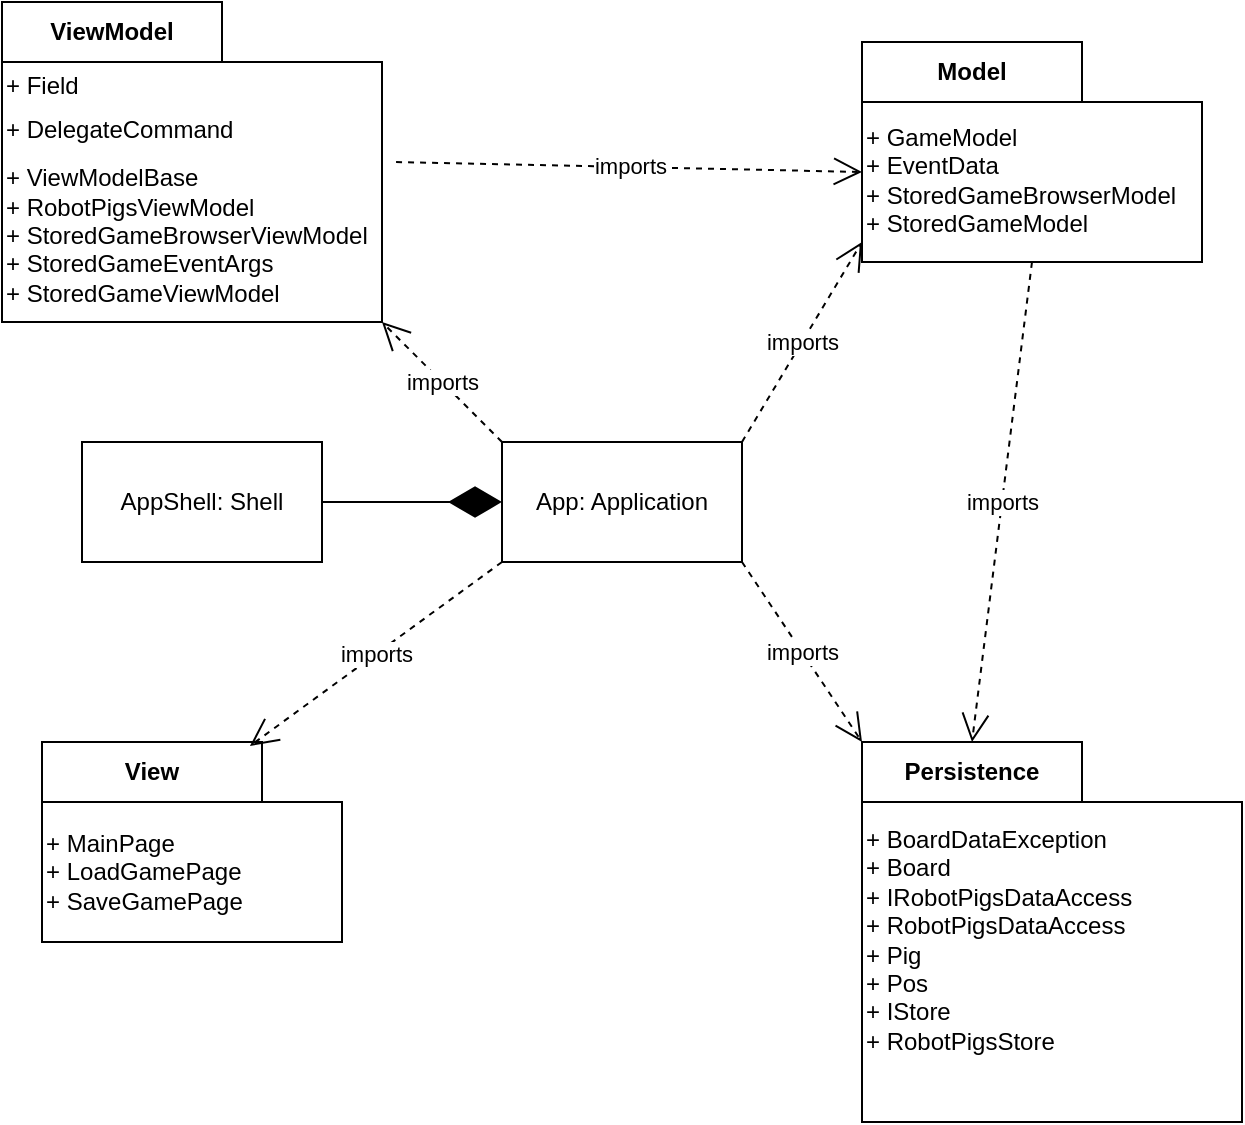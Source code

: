 <mxfile version="22.1.5" type="device">
  <diagram id="C5RBs43oDa-KdzZeNtuy" name="Page-1">
    <mxGraphModel dx="664" dy="733" grid="1" gridSize="10" guides="1" tooltips="1" connect="1" arrows="1" fold="1" page="1" pageScale="1" pageWidth="827" pageHeight="1169" math="0" shadow="0">
      <root>
        <mxCell id="WIyWlLk6GJQsqaUBKTNV-0" />
        <mxCell id="WIyWlLk6GJQsqaUBKTNV-1" parent="WIyWlLk6GJQsqaUBKTNV-0" />
        <mxCell id="1Ao1S5c9GzcIyneHMMPC-3" value="ViewModel" style="shape=folder;fontStyle=1;tabWidth=110;tabHeight=30;tabPosition=left;html=1;boundedLbl=1;labelInHeader=1;container=1;collapsible=0;whiteSpace=wrap;" parent="WIyWlLk6GJQsqaUBKTNV-1" vertex="1">
          <mxGeometry x="90" y="40" width="190" height="160" as="geometry" />
        </mxCell>
        <mxCell id="1Ao1S5c9GzcIyneHMMPC-4" value="&lt;p style=&quot;line-height: 80%;&quot;&gt;+ Field&lt;/p&gt;&lt;p style=&quot;line-height: 80%;&quot;&gt;+ DelegateCommand&lt;/p&gt;&lt;div align=&quot;left&quot;&gt;+ ViewModelBase&lt;/div&gt;&lt;div align=&quot;left&quot;&gt;+ RobotPigsViewModel&lt;/div&gt;&lt;div align=&quot;left&quot;&gt;+ StoredGameBrowserViewModel&lt;/div&gt;&lt;div align=&quot;left&quot;&gt;+ StoredGameEventArgs&lt;/div&gt;&lt;div align=&quot;left&quot;&gt;+ StoredGameViewModel&lt;br&gt;&lt;/div&gt;&lt;p&gt;&lt;/p&gt;" style="html=1;strokeColor=none;resizeWidth=1;resizeHeight=1;fillColor=none;part=1;connectable=0;allowArrows=0;deletable=0;whiteSpace=wrap;align=left;" parent="1Ao1S5c9GzcIyneHMMPC-3" vertex="1">
          <mxGeometry width="190" height="130" relative="1" as="geometry">
            <mxPoint y="30" as="offset" />
          </mxGeometry>
        </mxCell>
        <mxCell id="1Ao1S5c9GzcIyneHMMPC-5" value="Model" style="shape=folder;fontStyle=1;tabWidth=110;tabHeight=30;tabPosition=left;html=1;boundedLbl=1;labelInHeader=1;container=1;collapsible=0;whiteSpace=wrap;" parent="WIyWlLk6GJQsqaUBKTNV-1" vertex="1">
          <mxGeometry x="520" y="60" width="170" height="110" as="geometry" />
        </mxCell>
        <mxCell id="1Ao1S5c9GzcIyneHMMPC-6" value="&lt;div&gt;+ GameModel&lt;/div&gt;&lt;div&gt;+ EventData&lt;/div&gt;&lt;div&gt;+ StoredGameBrowserModel&lt;/div&gt;&lt;div&gt;+ StoredGameModel&lt;br&gt;&lt;/div&gt;" style="html=1;strokeColor=none;resizeWidth=1;resizeHeight=1;fillColor=none;part=1;connectable=0;allowArrows=0;deletable=0;whiteSpace=wrap;align=left;" parent="1Ao1S5c9GzcIyneHMMPC-5" vertex="1">
          <mxGeometry width="170" height="77" relative="1" as="geometry">
            <mxPoint y="30" as="offset" />
          </mxGeometry>
        </mxCell>
        <mxCell id="1Ao1S5c9GzcIyneHMMPC-7" value="View" style="shape=folder;fontStyle=1;tabWidth=110;tabHeight=30;tabPosition=left;html=1;boundedLbl=1;labelInHeader=1;container=1;collapsible=0;whiteSpace=wrap;" parent="WIyWlLk6GJQsqaUBKTNV-1" vertex="1">
          <mxGeometry x="110" y="410" width="150" height="100" as="geometry" />
        </mxCell>
        <mxCell id="1Ao1S5c9GzcIyneHMMPC-8" value="&lt;div&gt;+ MainPage&lt;/div&gt;&lt;div&gt;+ LoadGamePage&lt;/div&gt;&lt;div&gt;+ SaveGamePage&lt;br&gt;&lt;/div&gt;" style="html=1;strokeColor=none;resizeWidth=1;resizeHeight=1;fillColor=none;part=1;connectable=0;allowArrows=0;deletable=0;whiteSpace=wrap;align=left;" parent="1Ao1S5c9GzcIyneHMMPC-7" vertex="1">
          <mxGeometry width="150" height="70" relative="1" as="geometry">
            <mxPoint y="30" as="offset" />
          </mxGeometry>
        </mxCell>
        <mxCell id="1Ao1S5c9GzcIyneHMMPC-9" value="Persistence" style="shape=folder;fontStyle=1;tabWidth=110;tabHeight=30;tabPosition=left;html=1;boundedLbl=1;labelInHeader=1;container=1;collapsible=0;whiteSpace=wrap;" parent="WIyWlLk6GJQsqaUBKTNV-1" vertex="1">
          <mxGeometry x="520" y="410" width="190" height="190" as="geometry" />
        </mxCell>
        <mxCell id="1Ao1S5c9GzcIyneHMMPC-10" value="&lt;div&gt;+ BoardDataException&lt;/div&gt;&lt;div&gt;+ Board&lt;/div&gt;&lt;div&gt;+ IRobotPigsDataAccess&lt;br&gt;&lt;/div&gt;&lt;div&gt;+ RobotPigsDataAccess&lt;/div&gt;&lt;div&gt;+ Pig&lt;/div&gt;&lt;div&gt;+ Pos&lt;/div&gt;&lt;div&gt;+ IStore&lt;/div&gt;&lt;div&gt;+ RobotPigsStore&lt;/div&gt;" style="html=1;strokeColor=none;resizeWidth=1;resizeHeight=1;fillColor=none;part=1;connectable=0;allowArrows=0;deletable=0;whiteSpace=wrap;align=left;" parent="1Ao1S5c9GzcIyneHMMPC-9" vertex="1">
          <mxGeometry width="190" height="138.182" relative="1" as="geometry">
            <mxPoint y="30" as="offset" />
          </mxGeometry>
        </mxCell>
        <mxCell id="1Ao1S5c9GzcIyneHMMPC-11" value="App: Application" style="rounded=0;whiteSpace=wrap;html=1;" parent="WIyWlLk6GJQsqaUBKTNV-1" vertex="1">
          <mxGeometry x="340" y="260" width="120" height="60" as="geometry" />
        </mxCell>
        <mxCell id="1Ao1S5c9GzcIyneHMMPC-13" value="&lt;div&gt;imports&lt;/div&gt;" style="endArrow=open;endSize=12;dashed=1;html=1;rounded=0;exitX=0;exitY=1;exitDx=0;exitDy=0;entryX=0.693;entryY=0.02;entryDx=0;entryDy=0;entryPerimeter=0;" parent="WIyWlLk6GJQsqaUBKTNV-1" source="1Ao1S5c9GzcIyneHMMPC-11" target="1Ao1S5c9GzcIyneHMMPC-7" edge="1">
          <mxGeometry width="160" relative="1" as="geometry">
            <mxPoint x="315" y="350" as="sourcePoint" />
            <mxPoint x="445" y="340" as="targetPoint" />
          </mxGeometry>
        </mxCell>
        <mxCell id="1Ao1S5c9GzcIyneHMMPC-14" value="&lt;div&gt;imports&lt;/div&gt;" style="endArrow=open;endSize=12;dashed=1;html=1;rounded=0;exitX=1;exitY=1;exitDx=0;exitDy=0;entryX=0;entryY=0;entryDx=0;entryDy=0;entryPerimeter=0;" parent="WIyWlLk6GJQsqaUBKTNV-1" source="1Ao1S5c9GzcIyneHMMPC-11" target="1Ao1S5c9GzcIyneHMMPC-9" edge="1">
          <mxGeometry width="160" relative="1" as="geometry">
            <mxPoint x="330" y="320" as="sourcePoint" />
            <mxPoint x="264" y="362" as="targetPoint" />
          </mxGeometry>
        </mxCell>
        <mxCell id="1Ao1S5c9GzcIyneHMMPC-15" value="&lt;div&gt;imports&lt;/div&gt;" style="endArrow=open;endSize=12;dashed=1;html=1;rounded=0;exitX=1;exitY=0;exitDx=0;exitDy=0;entryX=0;entryY=0;entryDx=0;entryDy=100;entryPerimeter=0;" parent="WIyWlLk6GJQsqaUBKTNV-1" source="1Ao1S5c9GzcIyneHMMPC-11" target="1Ao1S5c9GzcIyneHMMPC-5" edge="1">
          <mxGeometry width="160" relative="1" as="geometry">
            <mxPoint x="340" y="330" as="sourcePoint" />
            <mxPoint x="274" y="372" as="targetPoint" />
          </mxGeometry>
        </mxCell>
        <mxCell id="1Ao1S5c9GzcIyneHMMPC-16" value="&lt;div&gt;imports&lt;/div&gt;" style="endArrow=open;endSize=12;dashed=1;html=1;rounded=0;exitX=0;exitY=0;exitDx=0;exitDy=0;entryX=0;entryY=0;entryDx=190;entryDy=160;entryPerimeter=0;" parent="WIyWlLk6GJQsqaUBKTNV-1" source="1Ao1S5c9GzcIyneHMMPC-11" target="1Ao1S5c9GzcIyneHMMPC-3" edge="1">
          <mxGeometry width="160" relative="1" as="geometry">
            <mxPoint x="350" y="340" as="sourcePoint" />
            <mxPoint x="284" y="382" as="targetPoint" />
          </mxGeometry>
        </mxCell>
        <mxCell id="1Ao1S5c9GzcIyneHMMPC-17" value="&lt;div&gt;imports&lt;/div&gt;" style="endArrow=open;endSize=12;dashed=1;html=1;rounded=0;exitX=1.037;exitY=0.5;exitDx=0;exitDy=0;exitPerimeter=0;entryX=0;entryY=0;entryDx=0;entryDy=65;entryPerimeter=0;" parent="WIyWlLk6GJQsqaUBKTNV-1" source="1Ao1S5c9GzcIyneHMMPC-3" target="1Ao1S5c9GzcIyneHMMPC-5" edge="1">
          <mxGeometry width="160" relative="1" as="geometry">
            <mxPoint x="325" y="500" as="sourcePoint" />
            <mxPoint x="455" y="490" as="targetPoint" />
          </mxGeometry>
        </mxCell>
        <mxCell id="1Ao1S5c9GzcIyneHMMPC-18" value="&lt;div&gt;imports&lt;/div&gt;" style="endArrow=open;endSize=12;dashed=1;html=1;rounded=0;exitX=0.5;exitY=1;exitDx=0;exitDy=0;exitPerimeter=0;entryX=0;entryY=0;entryDx=55;entryDy=0;entryPerimeter=0;" parent="WIyWlLk6GJQsqaUBKTNV-1" source="1Ao1S5c9GzcIyneHMMPC-5" target="1Ao1S5c9GzcIyneHMMPC-9" edge="1">
          <mxGeometry width="160" relative="1" as="geometry">
            <mxPoint x="325" y="500" as="sourcePoint" />
            <mxPoint x="455" y="490" as="targetPoint" />
          </mxGeometry>
        </mxCell>
        <mxCell id="Y6mtiS7seTvyYfwljTIL-0" value="AppShell: Shell" style="rounded=0;whiteSpace=wrap;html=1;" parent="WIyWlLk6GJQsqaUBKTNV-1" vertex="1">
          <mxGeometry x="130" y="260" width="120" height="60" as="geometry" />
        </mxCell>
        <mxCell id="Y6mtiS7seTvyYfwljTIL-1" value="" style="endArrow=diamondThin;endFill=1;endSize=24;html=1;rounded=0;entryX=0;entryY=0.5;entryDx=0;entryDy=0;exitX=1;exitY=0.5;exitDx=0;exitDy=0;" parent="WIyWlLk6GJQsqaUBKTNV-1" source="Y6mtiS7seTvyYfwljTIL-0" target="1Ao1S5c9GzcIyneHMMPC-11" edge="1">
          <mxGeometry width="160" relative="1" as="geometry">
            <mxPoint x="310" y="420" as="sourcePoint" />
            <mxPoint x="470" y="420" as="targetPoint" />
          </mxGeometry>
        </mxCell>
      </root>
    </mxGraphModel>
  </diagram>
</mxfile>
